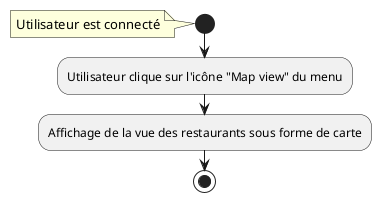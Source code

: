 @startuml
'https://plantuml.com/activity-diagram-beta

start
note : Utilisateur est connecté
:Utilisateur clique sur l'icône "Map view" du menu;
:Affichage de la vue des restaurants sous forme de carte;
stop

@enduml
